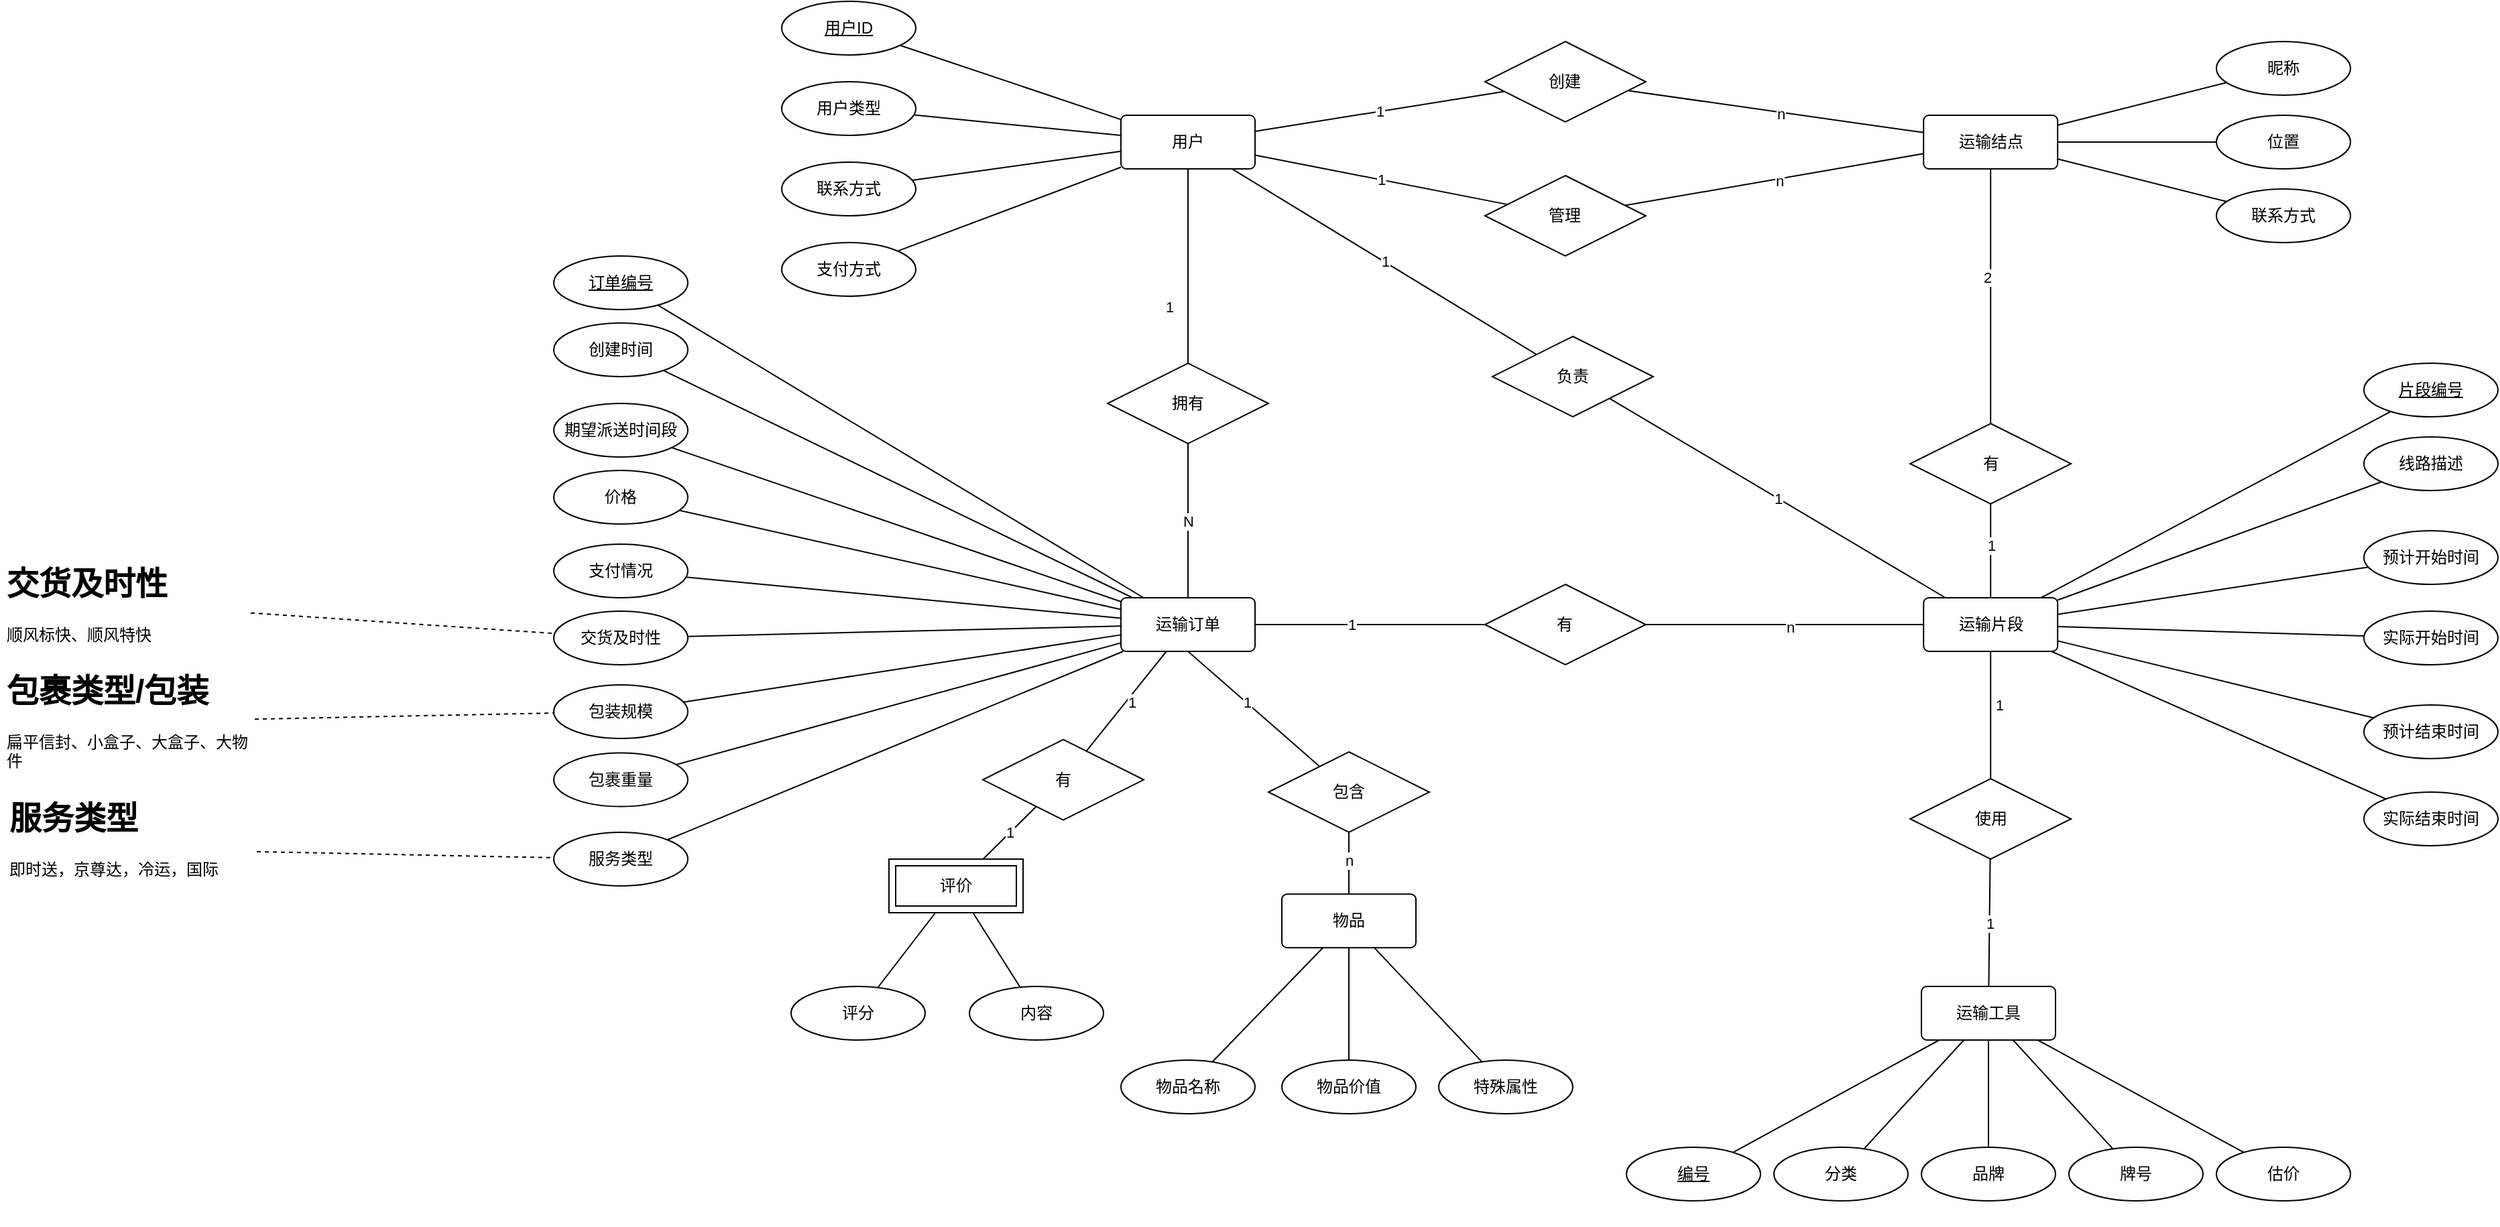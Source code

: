 <mxfile version="13.9.5" type="device"><diagram id="sRHwnh7eYaMvIRIETM3K" name="第 1 页"><mxGraphModel dx="2680" dy="501" grid="1" gridSize="10" guides="1" tooltips="1" connect="1" arrows="1" fold="1" page="1" pageScale="1" pageWidth="827" pageHeight="1169" math="0" shadow="0"><root><mxCell id="0"/><mxCell id="1" parent="0"/><mxCell id="H8O58rXydcXMfQqDxrHK-1" value="用户" style="rounded=1;arcSize=10;whiteSpace=wrap;html=1;align=center;" parent="1" vertex="1"><mxGeometry x="-267" y="185" width="100" height="40" as="geometry"/></mxCell><mxCell id="H8O58rXydcXMfQqDxrHK-2" value="物品" style="rounded=1;arcSize=10;whiteSpace=wrap;html=1;align=center;" parent="1" vertex="1"><mxGeometry x="-147" y="766.09" width="100" height="40" as="geometry"/></mxCell><mxCell id="H8O58rXydcXMfQqDxrHK-5" value="运输订单" style="rounded=1;arcSize=10;whiteSpace=wrap;html=1;align=center;" parent="1" vertex="1"><mxGeometry x="-267" y="545" width="100" height="40" as="geometry"/></mxCell><mxCell id="H8O58rXydcXMfQqDxrHK-8" value="运输工具" style="rounded=1;arcSize=10;whiteSpace=wrap;html=1;align=center;" parent="1" vertex="1"><mxGeometry x="330" y="835.0" width="100" height="40" as="geometry"/></mxCell><mxCell id="H8O58rXydcXMfQqDxrHK-17" value="运输片段" style="rounded=1;arcSize=10;whiteSpace=wrap;html=1;align=center;" parent="1" vertex="1"><mxGeometry x="331.6" y="545" width="100" height="40" as="geometry"/></mxCell><mxCell id="H8O58rXydcXMfQqDxrHK-18" value="运输结点" style="rounded=1;arcSize=10;whiteSpace=wrap;html=1;align=center;" parent="1" vertex="1"><mxGeometry x="331.6" y="185" width="100" height="40" as="geometry"/></mxCell><mxCell id="H8O58rXydcXMfQqDxrHK-19" value="拥有" style="shape=rhombus;perimeter=rhombusPerimeter;whiteSpace=wrap;html=1;align=center;" parent="1" vertex="1"><mxGeometry x="-277" y="370" width="120" height="60" as="geometry"/></mxCell><mxCell id="H8O58rXydcXMfQqDxrHK-20" value="" style="endArrow=none;html=1;rounded=0;" parent="1" source="H8O58rXydcXMfQqDxrHK-1" target="H8O58rXydcXMfQqDxrHK-19" edge="1"><mxGeometry relative="1" as="geometry"><mxPoint x="-577" y="665" as="sourcePoint"/><mxPoint x="-417" y="665" as="targetPoint"/></mxGeometry></mxCell><mxCell id="H8O58rXydcXMfQqDxrHK-22" value="1" style="edgeLabel;html=1;align=center;verticalAlign=middle;resizable=0;points=[];" parent="H8O58rXydcXMfQqDxrHK-20" vertex="1" connectable="0"><mxGeometry x="0.433" y="-1" relative="1" as="geometry"><mxPoint x="-13" y="-1" as="offset"/></mxGeometry></mxCell><mxCell id="H8O58rXydcXMfQqDxrHK-21" value="N" style="endArrow=none;html=1;rounded=0;" parent="1" source="H8O58rXydcXMfQqDxrHK-19" target="H8O58rXydcXMfQqDxrHK-5" edge="1"><mxGeometry relative="1" as="geometry"><mxPoint x="-277" y="635" as="sourcePoint"/><mxPoint x="-117" y="635" as="targetPoint"/></mxGeometry></mxCell><mxCell id="H8O58rXydcXMfQqDxrHK-23" value="创建" style="shape=rhombus;perimeter=rhombusPerimeter;whiteSpace=wrap;html=1;align=center;" parent="1" vertex="1"><mxGeometry x="4.45" y="130" width="120" height="60" as="geometry"/></mxCell><mxCell id="H8O58rXydcXMfQqDxrHK-24" value="" style="endArrow=none;html=1;rounded=0;" parent="1" source="H8O58rXydcXMfQqDxrHK-1" target="H8O58rXydcXMfQqDxrHK-23" edge="1"><mxGeometry relative="1" as="geometry"><mxPoint x="-390" y="40" as="sourcePoint"/><mxPoint x="-597" y="505" as="targetPoint"/></mxGeometry></mxCell><mxCell id="H8O58rXydcXMfQqDxrHK-46" value="1" style="edgeLabel;html=1;align=center;verticalAlign=middle;resizable=0;points=[];" parent="H8O58rXydcXMfQqDxrHK-24" vertex="1" connectable="0"><mxGeometry relative="1" as="geometry"><mxPoint as="offset"/></mxGeometry></mxCell><mxCell id="H8O58rXydcXMfQqDxrHK-25" value="" style="endArrow=none;html=1;rounded=0;" parent="1" source="H8O58rXydcXMfQqDxrHK-18" target="H8O58rXydcXMfQqDxrHK-23" edge="1"><mxGeometry relative="1" as="geometry"><mxPoint x="-787" y="510" as="sourcePoint"/><mxPoint x="280" y="180" as="targetPoint"/></mxGeometry></mxCell><mxCell id="H8O58rXydcXMfQqDxrHK-45" value="n" style="edgeLabel;html=1;align=center;verticalAlign=middle;resizable=0;points=[];" parent="H8O58rXydcXMfQqDxrHK-25" vertex="1" connectable="0"><mxGeometry x="-0.029" y="1" relative="1" as="geometry"><mxPoint as="offset"/></mxGeometry></mxCell><mxCell id="H8O58rXydcXMfQqDxrHK-26" value="有" style="shape=rhombus;perimeter=rhombusPerimeter;whiteSpace=wrap;html=1;align=center;" parent="1" vertex="1"><mxGeometry x="321.6" y="415" width="120" height="60" as="geometry"/></mxCell><mxCell id="H8O58rXydcXMfQqDxrHK-27" value="" style="endArrow=none;html=1;rounded=0;" parent="1" source="H8O58rXydcXMfQqDxrHK-26" target="H8O58rXydcXMfQqDxrHK-17" edge="1"><mxGeometry relative="1" as="geometry"><mxPoint x="-217" y="495" as="sourcePoint"/><mxPoint x="-67" y="505" as="targetPoint"/></mxGeometry></mxCell><mxCell id="H8O58rXydcXMfQqDxrHK-29" value="1" style="edgeLabel;html=1;align=center;verticalAlign=middle;resizable=0;points=[];" parent="H8O58rXydcXMfQqDxrHK-27" vertex="1" connectable="0"><mxGeometry x="0.044" y="1" relative="1" as="geometry"><mxPoint x="-1" y="-6.18" as="offset"/></mxGeometry></mxCell><mxCell id="H8O58rXydcXMfQqDxrHK-28" value="" style="endArrow=none;html=1;rounded=0;" parent="1" source="H8O58rXydcXMfQqDxrHK-18" target="H8O58rXydcXMfQqDxrHK-26" edge="1"><mxGeometry relative="1" as="geometry"><mxPoint x="-467" y="330" as="sourcePoint"/><mxPoint x="-367" y="330" as="targetPoint"/></mxGeometry></mxCell><mxCell id="H8O58rXydcXMfQqDxrHK-30" value="2" style="edgeLabel;html=1;align=center;verticalAlign=middle;resizable=0;points=[];" parent="H8O58rXydcXMfQqDxrHK-28" vertex="1" connectable="0"><mxGeometry x="-0.061" y="-3" relative="1" as="geometry"><mxPoint y="-8.01" as="offset"/></mxGeometry></mxCell><mxCell id="H8O58rXydcXMfQqDxrHK-31" value="有" style="shape=rhombus;perimeter=rhombusPerimeter;whiteSpace=wrap;html=1;align=center;" parent="1" vertex="1"><mxGeometry x="-370" y="650.8" width="120" height="60" as="geometry"/></mxCell><mxCell id="H8O58rXydcXMfQqDxrHK-32" value="" style="endArrow=none;html=1;rounded=0;" parent="1" source="H8O58rXydcXMfQqDxrHK-31" target="H8O58rXydcXMfQqDxrHK-5" edge="1"><mxGeometry relative="1" as="geometry"><mxPoint x="-327" y="505" as="sourcePoint"/><mxPoint x="-167" y="505" as="targetPoint"/></mxGeometry></mxCell><mxCell id="H8O58rXydcXMfQqDxrHK-38" value="1" style="edgeLabel;html=1;align=center;verticalAlign=middle;resizable=0;points=[];" parent="H8O58rXydcXMfQqDxrHK-32" vertex="1" connectable="0"><mxGeometry x="0.049" y="-3" relative="1" as="geometry"><mxPoint as="offset"/></mxGeometry></mxCell><mxCell id="H8O58rXydcXMfQqDxrHK-33" value="1" style="endArrow=none;html=1;rounded=0;" parent="1" source="H8O58rXydcXMfQqDxrHK-175" target="H8O58rXydcXMfQqDxrHK-31" edge="1"><mxGeometry relative="1" as="geometry"><mxPoint x="-270" y="887.5" as="sourcePoint"/><mxPoint x="-330" y="1047" as="targetPoint"/></mxGeometry></mxCell><mxCell id="H8O58rXydcXMfQqDxrHK-34" value="包含" style="shape=rhombus;perimeter=rhombusPerimeter;whiteSpace=wrap;html=1;align=center;" parent="1" vertex="1"><mxGeometry x="-157" y="660" width="120" height="60" as="geometry"/></mxCell><mxCell id="H8O58rXydcXMfQqDxrHK-36" value="" style="endArrow=none;html=1;rounded=0;" parent="1" source="H8O58rXydcXMfQqDxrHK-2" target="H8O58rXydcXMfQqDxrHK-34" edge="1"><mxGeometry relative="1" as="geometry"><mxPoint x="-864" y="832.25" as="sourcePoint"/><mxPoint x="-704" y="832.25" as="targetPoint"/></mxGeometry></mxCell><mxCell id="H8O58rXydcXMfQqDxrHK-48" value="n" style="edgeLabel;html=1;align=center;verticalAlign=middle;resizable=0;points=[];" parent="H8O58rXydcXMfQqDxrHK-36" vertex="1" connectable="0"><mxGeometry x="0.079" y="-2" relative="1" as="geometry"><mxPoint x="-2" as="offset"/></mxGeometry></mxCell><mxCell id="H8O58rXydcXMfQqDxrHK-50" value="有" style="shape=rhombus;perimeter=rhombusPerimeter;whiteSpace=wrap;html=1;align=center;" parent="1" vertex="1"><mxGeometry x="4.45" y="535" width="120" height="60" as="geometry"/></mxCell><mxCell id="H8O58rXydcXMfQqDxrHK-51" value="" style="endArrow=none;html=1;rounded=0;" parent="1" source="H8O58rXydcXMfQqDxrHK-5" target="H8O58rXydcXMfQqDxrHK-50" edge="1"><mxGeometry relative="1" as="geometry"><mxPoint x="-87" y="695" as="sourcePoint"/><mxPoint x="73" y="695" as="targetPoint"/></mxGeometry></mxCell><mxCell id="H8O58rXydcXMfQqDxrHK-53" value="1" style="edgeLabel;html=1;align=center;verticalAlign=middle;resizable=0;points=[];" parent="H8O58rXydcXMfQqDxrHK-51" vertex="1" connectable="0"><mxGeometry x="-0.371" y="-1" relative="1" as="geometry"><mxPoint x="18" y="-1" as="offset"/></mxGeometry></mxCell><mxCell id="H8O58rXydcXMfQqDxrHK-52" value="" style="endArrow=none;html=1;rounded=0;" parent="1" source="H8O58rXydcXMfQqDxrHK-50" target="H8O58rXydcXMfQqDxrHK-17" edge="1"><mxGeometry relative="1" as="geometry"><mxPoint x="53" y="665" as="sourcePoint"/><mxPoint x="213" y="665" as="targetPoint"/></mxGeometry></mxCell><mxCell id="H8O58rXydcXMfQqDxrHK-54" value="n" style="edgeLabel;html=1;align=center;verticalAlign=middle;resizable=0;points=[];" parent="H8O58rXydcXMfQqDxrHK-52" vertex="1" connectable="0"><mxGeometry x="0.04" y="-2" relative="1" as="geometry"><mxPoint as="offset"/></mxGeometry></mxCell><mxCell id="H8O58rXydcXMfQqDxrHK-75" value="使用" style="shape=rhombus;perimeter=rhombusPerimeter;whiteSpace=wrap;html=1;align=center;" parent="1" vertex="1"><mxGeometry x="321.6" y="680.0" width="120" height="60" as="geometry"/></mxCell><mxCell id="H8O58rXydcXMfQqDxrHK-78" value="" style="endArrow=none;html=1;rounded=0;" parent="1" source="H8O58rXydcXMfQqDxrHK-75" target="H8O58rXydcXMfQqDxrHK-8" edge="1"><mxGeometry relative="1" as="geometry"><mxPoint x="425" y="981.93" as="sourcePoint"/><mxPoint x="585" y="981.93" as="targetPoint"/></mxGeometry></mxCell><mxCell id="H8O58rXydcXMfQqDxrHK-86" value="1" style="edgeLabel;html=1;align=center;verticalAlign=middle;resizable=0;points=[];" parent="H8O58rXydcXMfQqDxrHK-78" vertex="1" connectable="0"><mxGeometry x="0.244" y="-1" relative="1" as="geometry"><mxPoint x="1" y="-10.91" as="offset"/></mxGeometry></mxCell><mxCell id="H8O58rXydcXMfQqDxrHK-82" value="" style="endArrow=none;html=1;rounded=0;" parent="1" source="H8O58rXydcXMfQqDxrHK-17" target="H8O58rXydcXMfQqDxrHK-75" edge="1"><mxGeometry relative="1" as="geometry"><mxPoint x="143" y="615" as="sourcePoint"/><mxPoint x="303" y="615" as="targetPoint"/></mxGeometry></mxCell><mxCell id="H8O58rXydcXMfQqDxrHK-85" value="1" style="edgeLabel;html=1;align=center;verticalAlign=middle;resizable=0;points=[];" parent="H8O58rXydcXMfQqDxrHK-82" vertex="1" connectable="0"><mxGeometry x="-0.167" y="2" relative="1" as="geometry"><mxPoint x="3.93" y="0.04" as="offset"/></mxGeometry></mxCell><mxCell id="H8O58rXydcXMfQqDxrHK-89" value="昵称" style="ellipse;whiteSpace=wrap;html=1;align=center;" parent="1" vertex="1"><mxGeometry x="550" y="130" width="100" height="40" as="geometry"/></mxCell><mxCell id="H8O58rXydcXMfQqDxrHK-90" value="位置" style="ellipse;whiteSpace=wrap;html=1;align=center;" parent="1" vertex="1"><mxGeometry x="550" y="185" width="100" height="40" as="geometry"/></mxCell><mxCell id="H8O58rXydcXMfQqDxrHK-91" value="联系方式" style="ellipse;whiteSpace=wrap;html=1;align=center;" parent="1" vertex="1"><mxGeometry x="550" y="240" width="100" height="40" as="geometry"/></mxCell><mxCell id="H8O58rXydcXMfQqDxrHK-92" value="" style="endArrow=none;html=1;rounded=0;" parent="1" source="H8O58rXydcXMfQqDxrHK-89" target="H8O58rXydcXMfQqDxrHK-18" edge="1"><mxGeometry relative="1" as="geometry"><mxPoint x="-1057" y="340" as="sourcePoint"/><mxPoint x="-897" y="340" as="targetPoint"/></mxGeometry></mxCell><mxCell id="H8O58rXydcXMfQqDxrHK-95" value="" style="endArrow=none;html=1;rounded=0;" parent="1" source="H8O58rXydcXMfQqDxrHK-18" target="H8O58rXydcXMfQqDxrHK-90" edge="1"><mxGeometry relative="1" as="geometry"><mxPoint x="-1027" y="380" as="sourcePoint"/><mxPoint x="-867" y="380" as="targetPoint"/></mxGeometry></mxCell><mxCell id="H8O58rXydcXMfQqDxrHK-96" value="" style="endArrow=none;html=1;rounded=0;" parent="1" source="H8O58rXydcXMfQqDxrHK-91" target="H8O58rXydcXMfQqDxrHK-18" edge="1"><mxGeometry relative="1" as="geometry"><mxPoint x="-1037" y="450" as="sourcePoint"/><mxPoint x="-877" y="450" as="targetPoint"/></mxGeometry></mxCell><mxCell id="H8O58rXydcXMfQqDxrHK-101" value="用户ID" style="ellipse;whiteSpace=wrap;html=1;align=center;fontStyle=4;" parent="1" vertex="1"><mxGeometry x="-520" y="100" width="100" height="40" as="geometry"/></mxCell><mxCell id="H8O58rXydcXMfQqDxrHK-103" value="" style="endArrow=none;html=1;rounded=0;" parent="1" source="H8O58rXydcXMfQqDxrHK-101" target="H8O58rXydcXMfQqDxrHK-1" edge="1"><mxGeometry relative="1" as="geometry"><mxPoint x="-907" y="645" as="sourcePoint"/><mxPoint x="-747" y="645" as="targetPoint"/></mxGeometry></mxCell><mxCell id="H8O58rXydcXMfQqDxrHK-104" value="联系方式" style="ellipse;whiteSpace=wrap;html=1;align=center;" parent="1" vertex="1"><mxGeometry x="-520" y="220" width="100" height="40" as="geometry"/></mxCell><mxCell id="H8O58rXydcXMfQqDxrHK-105" value="" style="endArrow=none;html=1;rounded=0;" parent="1" source="H8O58rXydcXMfQqDxrHK-104" target="H8O58rXydcXMfQqDxrHK-1" edge="1"><mxGeometry relative="1" as="geometry"><mxPoint x="-937" y="675" as="sourcePoint"/><mxPoint x="-777" y="675" as="targetPoint"/></mxGeometry></mxCell><mxCell id="H8O58rXydcXMfQqDxrHK-106" value="物品名称" style="ellipse;whiteSpace=wrap;html=1;align=center;" parent="1" vertex="1"><mxGeometry x="-267" y="890" width="100" height="40" as="geometry"/></mxCell><mxCell id="H8O58rXydcXMfQqDxrHK-107" value="物品价值" style="ellipse;whiteSpace=wrap;html=1;align=center;" parent="1" vertex="1"><mxGeometry x="-147" y="890" width="100" height="40" as="geometry"/></mxCell><mxCell id="H8O58rXydcXMfQqDxrHK-109" value="" style="endArrow=none;html=1;rounded=0;" parent="1" source="H8O58rXydcXMfQqDxrHK-106" target="H8O58rXydcXMfQqDxrHK-2" edge="1"><mxGeometry relative="1" as="geometry"><mxPoint x="-597" y="988.59" as="sourcePoint"/><mxPoint x="-437" y="988.59" as="targetPoint"/></mxGeometry></mxCell><mxCell id="H8O58rXydcXMfQqDxrHK-110" value="" style="endArrow=none;html=1;rounded=0;" parent="1" source="H8O58rXydcXMfQqDxrHK-107" target="H8O58rXydcXMfQqDxrHK-2" edge="1"><mxGeometry relative="1" as="geometry"><mxPoint x="-477" y="938.59" as="sourcePoint"/><mxPoint x="-317" y="938.59" as="targetPoint"/></mxGeometry></mxCell><mxCell id="H8O58rXydcXMfQqDxrHK-118" value="预计开始时间" style="ellipse;whiteSpace=wrap;html=1;align=center;" parent="1" vertex="1"><mxGeometry x="660" y="495" width="100" height="40" as="geometry"/></mxCell><mxCell id="H8O58rXydcXMfQqDxrHK-119" value="实际开始时间" style="ellipse;whiteSpace=wrap;html=1;align=center;" parent="1" vertex="1"><mxGeometry x="660" y="555" width="100" height="40" as="geometry"/></mxCell><mxCell id="H8O58rXydcXMfQqDxrHK-120" value="预计结束时间" style="ellipse;whiteSpace=wrap;html=1;align=center;" parent="1" vertex="1"><mxGeometry x="660" y="625" width="100" height="40" as="geometry"/></mxCell><mxCell id="H8O58rXydcXMfQqDxrHK-121" value="实际结束时间" style="ellipse;whiteSpace=wrap;html=1;align=center;" parent="1" vertex="1"><mxGeometry x="660" y="690" width="100" height="40" as="geometry"/></mxCell><mxCell id="H8O58rXydcXMfQqDxrHK-122" value="" style="endArrow=none;html=1;rounded=0;" parent="1" source="H8O58rXydcXMfQqDxrHK-17" target="H8O58rXydcXMfQqDxrHK-118" edge="1"><mxGeometry relative="1" as="geometry"><mxPoint x="503" y="395" as="sourcePoint"/><mxPoint x="663" y="395" as="targetPoint"/></mxGeometry></mxCell><mxCell id="H8O58rXydcXMfQqDxrHK-123" value="" style="endArrow=none;html=1;rounded=0;" parent="1" source="H8O58rXydcXMfQqDxrHK-17" target="H8O58rXydcXMfQqDxrHK-119" edge="1"><mxGeometry relative="1" as="geometry"><mxPoint x="413" y="685" as="sourcePoint"/><mxPoint x="573" y="685" as="targetPoint"/></mxGeometry></mxCell><mxCell id="H8O58rXydcXMfQqDxrHK-124" value="" style="endArrow=none;html=1;rounded=0;" parent="1" source="H8O58rXydcXMfQqDxrHK-17" target="H8O58rXydcXMfQqDxrHK-120" edge="1"><mxGeometry relative="1" as="geometry"><mxPoint x="453" y="605" as="sourcePoint"/><mxPoint x="613" y="605" as="targetPoint"/></mxGeometry></mxCell><mxCell id="H8O58rXydcXMfQqDxrHK-125" value="" style="endArrow=none;html=1;rounded=0;" parent="1" source="H8O58rXydcXMfQqDxrHK-17" target="H8O58rXydcXMfQqDxrHK-121" edge="1"><mxGeometry relative="1" as="geometry"><mxPoint x="453" y="615" as="sourcePoint"/><mxPoint x="613" y="615" as="targetPoint"/></mxGeometry></mxCell><mxCell id="H8O58rXydcXMfQqDxrHK-126" style="edgeStyle=orthogonalEdgeStyle;rounded=0;orthogonalLoop=1;jettySize=auto;html=1;exitX=0.5;exitY=1;exitDx=0;exitDy=0;" parent="1" edge="1"><mxGeometry relative="1" as="geometry"><mxPoint x="523" y="1005.0" as="sourcePoint"/><mxPoint x="523" y="1005.0" as="targetPoint"/></mxGeometry></mxCell><mxCell id="H8O58rXydcXMfQqDxrHK-129" value="订单编号" style="ellipse;whiteSpace=wrap;html=1;align=center;fontStyle=4;" parent="1" vertex="1"><mxGeometry x="-690" y="290.0" width="100" height="40" as="geometry"/></mxCell><mxCell id="H8O58rXydcXMfQqDxrHK-130" value="价格" style="ellipse;whiteSpace=wrap;html=1;align=center;" parent="1" vertex="1"><mxGeometry x="-690" y="450" width="100" height="40" as="geometry"/></mxCell><mxCell id="H8O58rXydcXMfQqDxrHK-132" value="支付情况" style="ellipse;whiteSpace=wrap;html=1;align=center;" parent="1" vertex="1"><mxGeometry x="-690" y="505" width="100" height="40" as="geometry"/></mxCell><mxCell id="H8O58rXydcXMfQqDxrHK-135" value="支付方式" style="ellipse;whiteSpace=wrap;html=1;align=center;" parent="1" vertex="1"><mxGeometry x="-520" y="280" width="100" height="40" as="geometry"/></mxCell><mxCell id="H8O58rXydcXMfQqDxrHK-136" value="" style="endArrow=none;html=1;rounded=0;" parent="1" source="H8O58rXydcXMfQqDxrHK-135" target="H8O58rXydcXMfQqDxrHK-1" edge="1"><mxGeometry relative="1" as="geometry"><mxPoint x="-867" y="715" as="sourcePoint"/><mxPoint x="-707" y="715" as="targetPoint"/></mxGeometry></mxCell><mxCell id="H8O58rXydcXMfQqDxrHK-137" value="创建时间" style="ellipse;whiteSpace=wrap;html=1;align=center;" parent="1" vertex="1"><mxGeometry x="-690" y="340.0" width="100" height="40" as="geometry"/></mxCell><mxCell id="H8O58rXydcXMfQqDxrHK-140" value="评分" style="ellipse;whiteSpace=wrap;html=1;align=center;" parent="1" vertex="1"><mxGeometry x="-513" y="835" width="100" height="40" as="geometry"/></mxCell><mxCell id="H8O58rXydcXMfQqDxrHK-141" value="内容" style="ellipse;whiteSpace=wrap;html=1;align=center;" parent="1" vertex="1"><mxGeometry x="-380" y="835" width="100" height="40" as="geometry"/></mxCell><mxCell id="H8O58rXydcXMfQqDxrHK-144" value="" style="endArrow=none;html=1;rounded=0;" parent="1" source="H8O58rXydcXMfQqDxrHK-140" target="H8O58rXydcXMfQqDxrHK-175" edge="1"><mxGeometry relative="1" as="geometry"><mxPoint x="-420" y="1007.5" as="sourcePoint"/><mxPoint x="-370" y="876.667" as="targetPoint"/></mxGeometry></mxCell><mxCell id="H8O58rXydcXMfQqDxrHK-145" value="" style="endArrow=none;html=1;rounded=0;" parent="1" source="H8O58rXydcXMfQqDxrHK-141" target="H8O58rXydcXMfQqDxrHK-175" edge="1"><mxGeometry relative="1" as="geometry"><mxPoint x="-410" y="1057.5" as="sourcePoint"/><mxPoint x="-370" y="898.333" as="targetPoint"/></mxGeometry></mxCell><mxCell id="H8O58rXydcXMfQqDxrHK-146" value="" style="endArrow=none;html=1;rounded=0;" parent="1" source="H8O58rXydcXMfQqDxrHK-5" target="H8O58rXydcXMfQqDxrHK-129" edge="1"><mxGeometry relative="1" as="geometry"><mxPoint x="-557" y="965" as="sourcePoint"/><mxPoint x="-397" y="965" as="targetPoint"/></mxGeometry></mxCell><mxCell id="H8O58rXydcXMfQqDxrHK-147" value="" style="endArrow=none;html=1;rounded=0;" parent="1" source="H8O58rXydcXMfQqDxrHK-5" target="H8O58rXydcXMfQqDxrHK-137" edge="1"><mxGeometry relative="1" as="geometry"><mxPoint x="-307" y="945" as="sourcePoint"/><mxPoint x="-147" y="945" as="targetPoint"/></mxGeometry></mxCell><mxCell id="H8O58rXydcXMfQqDxrHK-148" value="" style="endArrow=none;html=1;rounded=0;" parent="1" source="H8O58rXydcXMfQqDxrHK-5" target="H8O58rXydcXMfQqDxrHK-130" edge="1"><mxGeometry relative="1" as="geometry"><mxPoint x="-247" y="835" as="sourcePoint"/><mxPoint x="-87" y="835" as="targetPoint"/></mxGeometry></mxCell><mxCell id="H8O58rXydcXMfQqDxrHK-149" value="" style="endArrow=none;html=1;rounded=0;" parent="1" source="H8O58rXydcXMfQqDxrHK-132" target="H8O58rXydcXMfQqDxrHK-5" edge="1"><mxGeometry relative="1" as="geometry"><mxPoint x="-237" y="935" as="sourcePoint"/><mxPoint x="-77" y="935" as="targetPoint"/></mxGeometry></mxCell><mxCell id="H8O58rXydcXMfQqDxrHK-164" value="分类" style="ellipse;whiteSpace=wrap;html=1;align=center;" parent="1" vertex="1"><mxGeometry x="220" y="955.0" width="100" height="40" as="geometry"/></mxCell><mxCell id="H8O58rXydcXMfQqDxrHK-165" value="品牌" style="ellipse;whiteSpace=wrap;html=1;align=center;" parent="1" vertex="1"><mxGeometry x="330" y="955.0" width="100" height="40" as="geometry"/></mxCell><mxCell id="H8O58rXydcXMfQqDxrHK-166" value="估价" style="ellipse;whiteSpace=wrap;html=1;align=center;" parent="1" vertex="1"><mxGeometry x="550" y="955.0" width="100" height="40" as="geometry"/></mxCell><mxCell id="H8O58rXydcXMfQqDxrHK-167" value="" style="endArrow=none;html=1;rounded=0;" parent="1" source="H8O58rXydcXMfQqDxrHK-164" target="H8O58rXydcXMfQqDxrHK-8" edge="1"><mxGeometry relative="1" as="geometry"><mxPoint x="570" y="991.27" as="sourcePoint"/><mxPoint x="730" y="991.27" as="targetPoint"/></mxGeometry></mxCell><mxCell id="H8O58rXydcXMfQqDxrHK-168" value="" style="endArrow=none;html=1;rounded=0;" parent="1" source="H8O58rXydcXMfQqDxrHK-8" target="H8O58rXydcXMfQqDxrHK-165" edge="1"><mxGeometry relative="1" as="geometry"><mxPoint x="490" y="981.27" as="sourcePoint"/><mxPoint x="650" y="981.27" as="targetPoint"/></mxGeometry></mxCell><mxCell id="H8O58rXydcXMfQqDxrHK-169" value="" style="endArrow=none;html=1;rounded=0;" parent="1" source="H8O58rXydcXMfQqDxrHK-8" target="H8O58rXydcXMfQqDxrHK-166" edge="1"><mxGeometry relative="1" as="geometry"><mxPoint x="610" y="981.27" as="sourcePoint"/><mxPoint x="770" y="981.27" as="targetPoint"/></mxGeometry></mxCell><mxCell id="H8O58rXydcXMfQqDxrHK-175" value="评价" style="shape=ext;margin=3;double=1;whiteSpace=wrap;html=1;align=center;" parent="1" vertex="1"><mxGeometry x="-440" y="740" width="100" height="40" as="geometry"/></mxCell><mxCell id="uPBFyAuTsTOrM1amz3XQ-6" value="" style="endArrow=none;html=1;rounded=0;entryX=0.5;entryY=1;entryDx=0;entryDy=0;" parent="1" source="H8O58rXydcXMfQqDxrHK-34" target="H8O58rXydcXMfQqDxrHK-5" edge="1"><mxGeometry relative="1" as="geometry"><mxPoint x="-770" y="780" as="sourcePoint"/><mxPoint x="-597" y="756.09" as="targetPoint"/></mxGeometry></mxCell><mxCell id="uPBFyAuTsTOrM1amz3XQ-7" value="1" style="edgeLabel;html=1;align=center;verticalAlign=middle;resizable=0;points=[];" parent="uPBFyAuTsTOrM1amz3XQ-6" vertex="1" connectable="0"><mxGeometry x="0.113" relative="1" as="geometry"><mxPoint as="offset"/></mxGeometry></mxCell><mxCell id="uPBFyAuTsTOrM1amz3XQ-8" value="包装规模" style="ellipse;whiteSpace=wrap;html=1;align=center;" parent="1" vertex="1"><mxGeometry x="-690" y="610" width="100" height="40" as="geometry"/></mxCell><mxCell id="uPBFyAuTsTOrM1amz3XQ-9" value="" style="endArrow=none;html=1;rounded=0;" parent="1" source="uPBFyAuTsTOrM1amz3XQ-8" target="H8O58rXydcXMfQqDxrHK-5" edge="1"><mxGeometry relative="1" as="geometry"><mxPoint x="-800" y="860" as="sourcePoint"/><mxPoint x="-647" y="727.104" as="targetPoint"/></mxGeometry></mxCell><mxCell id="uPBFyAuTsTOrM1amz3XQ-10" value="包裹重量" style="ellipse;whiteSpace=wrap;html=1;align=center;" parent="1" vertex="1"><mxGeometry x="-690" y="660.8" width="100" height="40" as="geometry"/></mxCell><mxCell id="uPBFyAuTsTOrM1amz3XQ-11" value="" style="endArrow=none;html=1;rounded=0;" parent="1" source="uPBFyAuTsTOrM1amz3XQ-10" target="H8O58rXydcXMfQqDxrHK-5" edge="1"><mxGeometry relative="1" as="geometry"><mxPoint x="-810" y="850" as="sourcePoint"/><mxPoint x="-647" y="743.0" as="targetPoint"/></mxGeometry></mxCell><mxCell id="uPBFyAuTsTOrM1amz3XQ-12" value="交货及时性" style="ellipse;whiteSpace=wrap;html=1;align=center;" parent="1" vertex="1"><mxGeometry x="-690" y="555" width="100" height="40" as="geometry"/></mxCell><mxCell id="uPBFyAuTsTOrM1amz3XQ-13" value="" style="endArrow=none;html=1;rounded=0;" parent="1" source="H8O58rXydcXMfQqDxrHK-5" target="uPBFyAuTsTOrM1amz3XQ-12" edge="1"><mxGeometry relative="1" as="geometry"><mxPoint x="-320" y="830" as="sourcePoint"/><mxPoint x="-160" y="830" as="targetPoint"/></mxGeometry></mxCell><mxCell id="gKOCil1zqPXSnGWt9PrA-1" value="线路描述" style="ellipse;whiteSpace=wrap;html=1;align=center;" parent="1" vertex="1"><mxGeometry x="660" y="425" width="100" height="40" as="geometry"/></mxCell><mxCell id="gKOCil1zqPXSnGWt9PrA-2" value="" style="endArrow=none;html=1;rounded=0;" parent="1" source="H8O58rXydcXMfQqDxrHK-17" target="gKOCil1zqPXSnGWt9PrA-1" edge="1"><mxGeometry relative="1" as="geometry"><mxPoint x="395.532" y="555" as="sourcePoint"/><mxPoint x="419.137" y="434.94" as="targetPoint"/></mxGeometry></mxCell><mxCell id="fUyKcT2VAJ0Rz9HLbAqX-2" value="片段编号" style="ellipse;whiteSpace=wrap;html=1;align=center;fontStyle=4;" parent="1" vertex="1"><mxGeometry x="660" y="370" width="100" height="40" as="geometry"/></mxCell><mxCell id="fUyKcT2VAJ0Rz9HLbAqX-3" value="" style="endArrow=none;html=1;rounded=0;" parent="1" source="H8O58rXydcXMfQqDxrHK-17" target="fUyKcT2VAJ0Rz9HLbAqX-2" edge="1"><mxGeometry relative="1" as="geometry"><mxPoint x="340" y="370" as="sourcePoint"/><mxPoint x="500" y="370" as="targetPoint"/></mxGeometry></mxCell><mxCell id="fUyKcT2VAJ0Rz9HLbAqX-6" value="用户类型" style="ellipse;whiteSpace=wrap;html=1;align=center;" parent="1" vertex="1"><mxGeometry x="-520" y="160" width="100" height="40" as="geometry"/></mxCell><mxCell id="fUyKcT2VAJ0Rz9HLbAqX-7" value="" style="endArrow=none;html=1;rounded=0;" parent="1" source="fUyKcT2VAJ0Rz9HLbAqX-6" target="H8O58rXydcXMfQqDxrHK-1" edge="1"><mxGeometry relative="1" as="geometry"><mxPoint x="-465.125" y="65.409" as="sourcePoint"/><mxPoint x="-248.429" y="170" as="targetPoint"/></mxGeometry></mxCell><mxCell id="fUyKcT2VAJ0Rz9HLbAqX-9" value="管理" style="shape=rhombus;perimeter=rhombusPerimeter;whiteSpace=wrap;html=1;align=center;" parent="1" vertex="1"><mxGeometry x="4.45" y="230" width="120" height="60" as="geometry"/></mxCell><mxCell id="fUyKcT2VAJ0Rz9HLbAqX-10" value="" style="endArrow=none;html=1;rounded=0;" parent="1" source="H8O58rXydcXMfQqDxrHK-1" target="fUyKcT2VAJ0Rz9HLbAqX-9" edge="1"><mxGeometry relative="1" as="geometry"><mxPoint x="-207" y="170" as="sourcePoint"/><mxPoint x="-207" y="90" as="targetPoint"/></mxGeometry></mxCell><mxCell id="fUyKcT2VAJ0Rz9HLbAqX-11" value="1" style="edgeLabel;html=1;align=center;verticalAlign=middle;resizable=0;points=[];" parent="fUyKcT2VAJ0Rz9HLbAqX-10" vertex="1" connectable="0"><mxGeometry relative="1" as="geometry"><mxPoint as="offset"/></mxGeometry></mxCell><mxCell id="fUyKcT2VAJ0Rz9HLbAqX-12" value="" style="endArrow=none;html=1;rounded=0;" parent="1" source="H8O58rXydcXMfQqDxrHK-18" target="fUyKcT2VAJ0Rz9HLbAqX-9" edge="1"><mxGeometry relative="1" as="geometry"><mxPoint x="331.6" y="64.575" as="sourcePoint"/><mxPoint x="-148.002" y="60.501" as="targetPoint"/></mxGeometry></mxCell><mxCell id="fUyKcT2VAJ0Rz9HLbAqX-13" value="n" style="edgeLabel;html=1;align=center;verticalAlign=middle;resizable=0;points=[];" parent="fUyKcT2VAJ0Rz9HLbAqX-12" vertex="1" connectable="0"><mxGeometry x="-0.029" y="1" relative="1" as="geometry"><mxPoint as="offset"/></mxGeometry></mxCell><mxCell id="fUyKcT2VAJ0Rz9HLbAqX-14" value="负责" style="shape=rhombus;perimeter=rhombusPerimeter;whiteSpace=wrap;html=1;align=center;" parent="1" vertex="1"><mxGeometry x="10" y="350" width="120" height="60" as="geometry"/></mxCell><mxCell id="fUyKcT2VAJ0Rz9HLbAqX-15" value="" style="endArrow=none;html=1;rounded=0;" parent="1" source="fUyKcT2VAJ0Rz9HLbAqX-14" target="H8O58rXydcXMfQqDxrHK-17" edge="1"><mxGeometry relative="1" as="geometry"><mxPoint x="-157" y="82.436" as="sourcePoint"/><mxPoint x="240" y="490" as="targetPoint"/></mxGeometry></mxCell><mxCell id="fUyKcT2VAJ0Rz9HLbAqX-16" value="1" style="edgeLabel;html=1;align=center;verticalAlign=middle;resizable=0;points=[];" parent="fUyKcT2VAJ0Rz9HLbAqX-15" vertex="1" connectable="0"><mxGeometry relative="1" as="geometry"><mxPoint as="offset"/></mxGeometry></mxCell><mxCell id="fUyKcT2VAJ0Rz9HLbAqX-17" value="" style="endArrow=none;html=1;rounded=0;" parent="1" source="H8O58rXydcXMfQqDxrHK-1" target="fUyKcT2VAJ0Rz9HLbAqX-14" edge="1"><mxGeometry relative="1" as="geometry"><mxPoint x="97.456" y="338.497" as="sourcePoint"/><mxPoint x="366.725" y="555" as="targetPoint"/></mxGeometry></mxCell><mxCell id="fUyKcT2VAJ0Rz9HLbAqX-18" value="1" style="edgeLabel;html=1;align=center;verticalAlign=middle;resizable=0;points=[];" parent="fUyKcT2VAJ0Rz9HLbAqX-17" vertex="1" connectable="0"><mxGeometry relative="1" as="geometry"><mxPoint as="offset"/></mxGeometry></mxCell><mxCell id="fUyKcT2VAJ0Rz9HLbAqX-19" value="特殊属性" style="ellipse;whiteSpace=wrap;html=1;align=center;" parent="1" vertex="1"><mxGeometry x="-30" y="890" width="100" height="40" as="geometry"/></mxCell><mxCell id="fUyKcT2VAJ0Rz9HLbAqX-20" value="" style="endArrow=none;html=1;rounded=0;" parent="1" source="fUyKcT2VAJ0Rz9HLbAqX-19" target="H8O58rXydcXMfQqDxrHK-2" edge="1"><mxGeometry relative="1" as="geometry"><mxPoint x="-159.806" y="921.228" as="sourcePoint"/><mxPoint x="-196.636" y="850.84" as="targetPoint"/></mxGeometry></mxCell><mxCell id="fUyKcT2VAJ0Rz9HLbAqX-21" value="服务类型" style="ellipse;whiteSpace=wrap;html=1;align=center;" parent="1" vertex="1"><mxGeometry x="-690" y="720" width="100" height="40" as="geometry"/></mxCell><mxCell id="fUyKcT2VAJ0Rz9HLbAqX-22" value="" style="endArrow=none;html=1;rounded=0;" parent="1" source="fUyKcT2VAJ0Rz9HLbAqX-21" target="H8O58rXydcXMfQqDxrHK-5" edge="1"><mxGeometry relative="1" as="geometry"><mxPoint x="-588.728" y="679.51" as="sourcePoint"/><mxPoint x="-257" y="588.688" as="targetPoint"/></mxGeometry></mxCell><mxCell id="fUyKcT2VAJ0Rz9HLbAqX-23" value="&lt;h1&gt;服务类型&lt;/h1&gt;&lt;p&gt;即时送，京尊达，冷运，国际&lt;/p&gt;" style="text;html=1;strokeColor=none;fillColor=none;spacing=5;spacingTop=-20;whiteSpace=wrap;overflow=hidden;rounded=0;rotation=0;" parent="1" vertex="1"><mxGeometry x="-1101.5" y="690" width="190" height="85" as="geometry"/></mxCell><mxCell id="fUyKcT2VAJ0Rz9HLbAqX-25" value="" style="endArrow=none;dashed=1;html=1;" parent="1" source="fUyKcT2VAJ0Rz9HLbAqX-23" target="fUyKcT2VAJ0Rz9HLbAqX-21" edge="1"><mxGeometry width="50" height="50" relative="1" as="geometry"><mxPoint x="-920" y="910" as="sourcePoint"/><mxPoint x="-870" y="860" as="targetPoint"/></mxGeometry></mxCell><mxCell id="fUyKcT2VAJ0Rz9HLbAqX-26" value="&lt;h1&gt;包裹类型/包装&lt;/h1&gt;&lt;p&gt;扁平信封、小盒子、大盒子、大物件&lt;/p&gt;" style="text;html=1;strokeColor=none;fillColor=none;spacing=5;spacingTop=-20;whiteSpace=wrap;overflow=hidden;rounded=0;" parent="1" vertex="1"><mxGeometry x="-1103" y="595" width="190" height="85" as="geometry"/></mxCell><mxCell id="fUyKcT2VAJ0Rz9HLbAqX-27" value="" style="endArrow=none;dashed=1;html=1;" parent="1" source="fUyKcT2VAJ0Rz9HLbAqX-26" target="uPBFyAuTsTOrM1amz3XQ-8" edge="1"><mxGeometry width="50" height="50" relative="1" as="geometry"><mxPoint x="-890.0" y="746.345" as="sourcePoint"/><mxPoint x="-679.971" y="749.319" as="targetPoint"/></mxGeometry></mxCell><mxCell id="fUyKcT2VAJ0Rz9HLbAqX-28" value="&lt;h1&gt;交货及时性&lt;/h1&gt;&lt;p&gt;顺风标快、顺风特快&lt;/p&gt;" style="text;html=1;strokeColor=none;fillColor=none;spacing=5;spacingTop=-20;whiteSpace=wrap;overflow=hidden;rounded=0;" parent="1" vertex="1"><mxGeometry x="-1103" y="515" width="187" height="70" as="geometry"/></mxCell><mxCell id="fUyKcT2VAJ0Rz9HLbAqX-29" value="期望派送时间段" style="ellipse;whiteSpace=wrap;html=1;align=center;" parent="1" vertex="1"><mxGeometry x="-690" y="400.0" width="100" height="40" as="geometry"/></mxCell><mxCell id="fUyKcT2VAJ0Rz9HLbAqX-30" value="" style="endArrow=none;html=1;rounded=0;" parent="1" source="fUyKcT2VAJ0Rz9HLbAqX-29" target="H8O58rXydcXMfQqDxrHK-5" edge="1"><mxGeometry relative="1" as="geometry"><mxPoint x="-930" y="400" as="sourcePoint"/><mxPoint x="-770" y="400" as="targetPoint"/></mxGeometry></mxCell><mxCell id="fUyKcT2VAJ0Rz9HLbAqX-31" value="" style="endArrow=none;dashed=1;html=1;" parent="1" source="fUyKcT2VAJ0Rz9HLbAqX-28" target="uPBFyAuTsTOrM1amz3XQ-12" edge="1"><mxGeometry width="50" height="50" relative="1" as="geometry"><mxPoint x="-900" y="510" as="sourcePoint"/><mxPoint x="-850" y="460" as="targetPoint"/></mxGeometry></mxCell><mxCell id="chwNqvs-5eJAOnSxHbHc-2" value="" style="endArrow=none;html=1;rounded=0;" edge="1" parent="1" source="H8O58rXydcXMfQqDxrHK-8" target="chwNqvs-5eJAOnSxHbHc-5"><mxGeometry relative="1" as="geometry"><mxPoint x="330" y="1030" as="sourcePoint"/><mxPoint x="413.392" y="955.175" as="targetPoint"/></mxGeometry></mxCell><mxCell id="chwNqvs-5eJAOnSxHbHc-5" value="编号" style="ellipse;whiteSpace=wrap;html=1;align=center;fontStyle=4;" vertex="1" parent="1"><mxGeometry x="110" y="955" width="100" height="40" as="geometry"/></mxCell><mxCell id="chwNqvs-5eJAOnSxHbHc-7" value="牌号" style="ellipse;whiteSpace=wrap;html=1;align=center;" vertex="1" parent="1"><mxGeometry x="440" y="955.0" width="100" height="40" as="geometry"/></mxCell><mxCell id="chwNqvs-5eJAOnSxHbHc-9" value="" style="endArrow=none;html=1;rounded=0;" edge="1" parent="1" source="H8O58rXydcXMfQqDxrHK-8" target="chwNqvs-5eJAOnSxHbHc-7"><mxGeometry relative="1" as="geometry"><mxPoint x="200" y="1050" as="sourcePoint"/><mxPoint x="360" y="1050" as="targetPoint"/></mxGeometry></mxCell></root></mxGraphModel></diagram></mxfile>